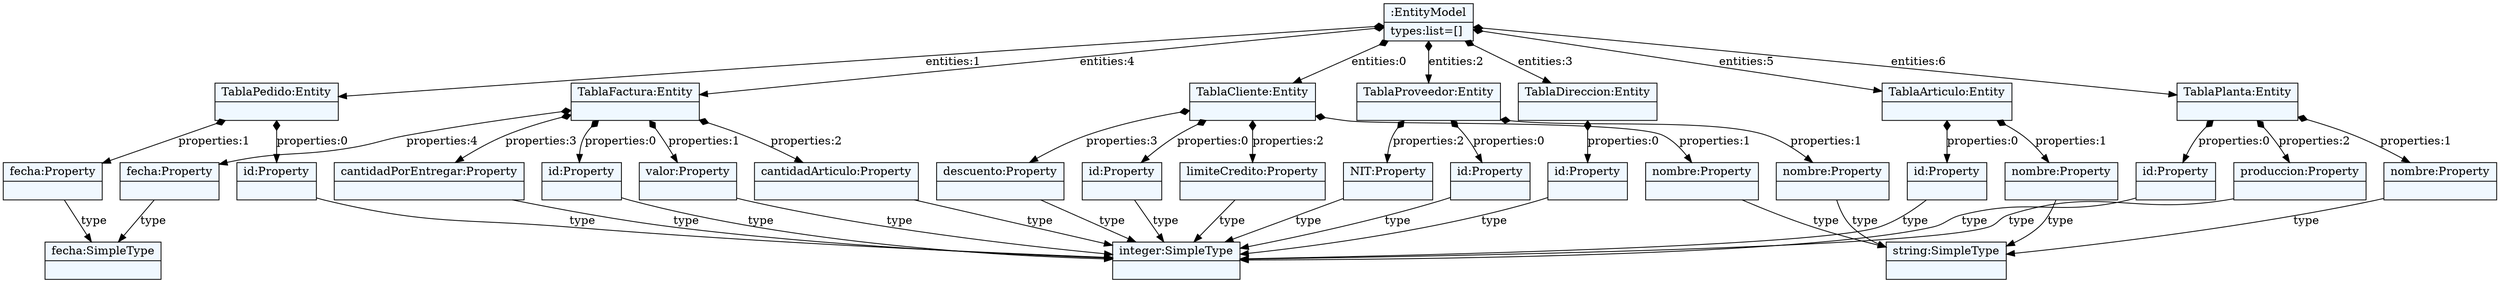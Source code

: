 
    digraph xtext {
    fontname = "Bitstream Vera Sans"
    fontsize = 8
    node[
        shape=record,
        style=filled,
        fillcolor=aliceblue
    ]
    nodesep = 0.3
    edge[dir=black,arrowtail=empty]


2524440112488 -> 2524440168040 [label="entities:0" arrowtail=diamond dir=both]
2524440168040 -> 2524440168152 [label="properties:0" arrowtail=diamond dir=both]
2524440168152 -> 2524440071248 [label="type" ]
2524440071248[label="{integer:SimpleType|}"]
2524440168152[label="{id:Property|}"]
2524440168040 -> 2524440168264 [label="properties:1" arrowtail=diamond dir=both]
2524440168264 -> 2524440071024 [label="type" ]
2524440071024[label="{string:SimpleType|}"]
2524440168264[label="{nombre:Property|}"]
2524440168040 -> 2524440168320 [label="properties:2" arrowtail=diamond dir=both]
2524440168320 -> 2524440071248 [label="type" ]
2524440168320[label="{limiteCredito:Property|}"]
2524440168040 -> 2524440168432 [label="properties:3" arrowtail=diamond dir=both]
2524440168432 -> 2524440071248 [label="type" ]
2524440168432[label="{descuento:Property|}"]
2524440168040[label="{TablaCliente:Entity|}"]
2524440112488 -> 2524440168096 [label="entities:1" arrowtail=diamond dir=both]
2524440168096 -> 2524440168544 [label="properties:0" arrowtail=diamond dir=both]
2524440168544 -> 2524440071248 [label="type" ]
2524440168544[label="{id:Property|}"]
2524440168096 -> 2524440168768 [label="properties:1" arrowtail=diamond dir=both]
2524440168768 -> 2524440071304 [label="type" ]
2524440071304[label="{fecha:SimpleType|}"]
2524440168768[label="{fecha:Property|}"]
2524440168096[label="{TablaPedido:Entity|}"]
2524440112488 -> 2524440168208 [label="entities:2" arrowtail=diamond dir=both]
2524440168208 -> 2524440168824 [label="properties:0" arrowtail=diamond dir=both]
2524440168824 -> 2524440071248 [label="type" ]
2524440168824[label="{id:Property|}"]
2524440168208 -> 2524440169048 [label="properties:1" arrowtail=diamond dir=both]
2524440169048 -> 2524440071024 [label="type" ]
2524440169048[label="{nombre:Property|}"]
2524440168208 -> 2524440169104 [label="properties:2" arrowtail=diamond dir=both]
2524440169104 -> 2524440071248 [label="type" ]
2524440169104[label="{NIT:Property|}"]
2524440168208[label="{TablaProveedor:Entity|}"]
2524440112488 -> 2524440168656 [label="entities:3" arrowtail=diamond dir=both]
2524440168656 -> 2524440169216 [label="properties:0" arrowtail=diamond dir=both]
2524440169216 -> 2524440071248 [label="type" ]
2524440169216[label="{id:Property|}"]
2524440168656[label="{TablaDireccion:Entity|}"]
2524440112488 -> 2524440168936 [label="entities:4" arrowtail=diamond dir=both]
2524440168936 -> 2524440169440 [label="properties:0" arrowtail=diamond dir=both]
2524440169440 -> 2524440071248 [label="type" ]
2524440169440[label="{id:Property|}"]
2524440168936 -> 2524440110640 [label="properties:1" arrowtail=diamond dir=both]
2524440110640 -> 2524440071248 [label="type" ]
2524440110640[label="{valor:Property|}"]
2524440168936 -> 2524440110584 [label="properties:2" arrowtail=diamond dir=both]
2524440110584 -> 2524440071248 [label="type" ]
2524440110584[label="{cantidadArticulo:Property|}"]
2524440168936 -> 2524440110304 [label="properties:3" arrowtail=diamond dir=both]
2524440110304 -> 2524440071248 [label="type" ]
2524440110304[label="{cantidadPorEntregar:Property|}"]
2524440168936 -> 2524440112152 [label="properties:4" arrowtail=diamond dir=both]
2524440112152 -> 2524440071304 [label="type" ]
2524440112152[label="{fecha:Property|}"]
2524440168936[label="{TablaFactura:Entity|}"]
2524440112488 -> 2524440169328 [label="entities:5" arrowtail=diamond dir=both]
2524440169328 -> 2524440169608 [label="properties:0" arrowtail=diamond dir=both]
2524440169608 -> 2524440071248 [label="type" ]
2524440169608[label="{id:Property|}"]
2524440169328 -> 2524440169776 [label="properties:1" arrowtail=diamond dir=both]
2524440169776 -> 2524440071024 [label="type" ]
2524440169776[label="{nombre:Property|}"]
2524440169328[label="{TablaArticulo:Entity|}"]
2524440112488 -> 2524440169496 [label="entities:6" arrowtail=diamond dir=both]
2524440169496 -> 2524440169832 [label="properties:0" arrowtail=diamond dir=both]
2524440169832 -> 2524440071248 [label="type" ]
2524440169832[label="{id:Property|}"]
2524440169496 -> 2524440170056 [label="properties:1" arrowtail=diamond dir=both]
2524440170056 -> 2524440071024 [label="type" ]
2524440170056[label="{nombre:Property|}"]
2524440169496 -> 2524440170112 [label="properties:2" arrowtail=diamond dir=both]
2524440170112 -> 2524440071248 [label="type" ]
2524440170112[label="{produccion:Property|}"]
2524440169496[label="{TablaPlanta:Entity|}"]
2524440112488[label="{:EntityModel|types:list=[]\l}"]

}
